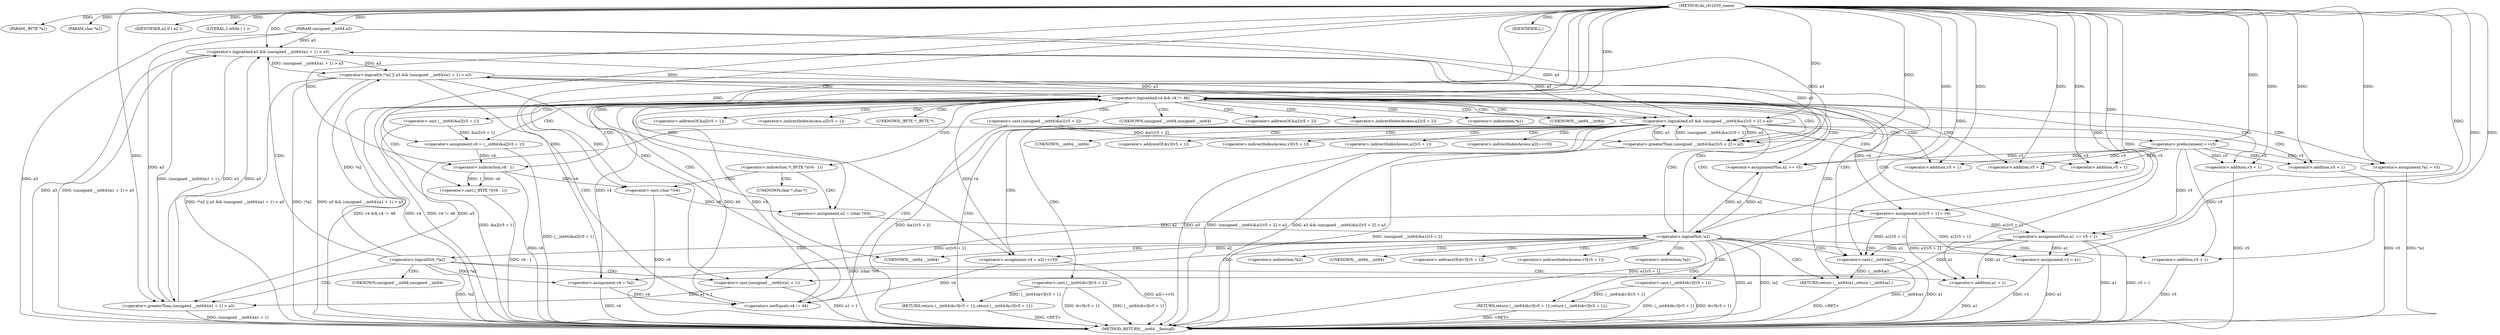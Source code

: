 digraph do_rfc1035_name {  
"1000105" [label = "(METHOD,do_rfc1035_name)" ]
"1000235" [label = "(METHOD_RETURN,__int64 __fastcall)" ]
"1000106" [label = "(PARAM,_BYTE *a1)" ]
"1000107" [label = "(PARAM,char *a2)" ]
"1000108" [label = "(PARAM,unsigned __int64 a3)" ]
"1000115" [label = "(IDENTIFIER,a2,if ( a2 ))" ]
"1000118" [label = "(LITERAL,1,while ( 1 ))" ]
"1000120" [label = "(<operator>.assignment,v3 = a1)" ]
"1000123" [label = "(<operator>.assignment,v4 = *a2)" ]
"1000128" [label = "(<operator>.logicalOr,!*a2 || a3 && (unsigned __int64)(a1 + 1) > a3)" ]
"1000129" [label = "(<operator>.logicalNot,!*a2)" ]
"1000132" [label = "(<operator>.logicalAnd,a3 && (unsigned __int64)(a1 + 1) > a3)" ]
"1000134" [label = "(<operator>.greaterThan,(unsigned __int64)(a1 + 1) > a3)" ]
"1000135" [label = "(<operator>.cast,(unsigned __int64)(a1 + 1))" ]
"1000137" [label = "(<operator>.addition,a1 + 1)" ]
"1000142" [label = "(IDENTIFIER,L,)" ]
"1000144" [label = "(<operator>.logicalAnd,v4 && v4 != 46)" ]
"1000146" [label = "(<operator>.notEquals,v4 != 46)" ]
"1000151" [label = "(<operator>.logicalAnd,a3 && (unsigned __int64)&a1[v5 + 2] > a3)" ]
"1000153" [label = "(<operator>.greaterThan,(unsigned __int64)&a1[v5 + 2] > a3)" ]
"1000154" [label = "(<operator>.cast,(unsigned __int64)&a1[v5 + 2])" ]
"1000159" [label = "(<operator>.addition,v5 + 2)" ]
"1000163" [label = "(RETURN,return (__int64)&v3[v5 + 1];,return (__int64)&v3[v5 + 1];)" ]
"1000164" [label = "(<operator>.cast,(__int64)&v3[v5 + 1])" ]
"1000169" [label = "(<operator>.addition,v5 + 1)" ]
"1000172" [label = "(<operator>.assignment,a1[v5 + 1] = v4)" ]
"1000175" [label = "(<operator>.addition,v5 + 1)" ]
"1000179" [label = "(<operator>.assignment,v4 = a2[++v5])" ]
"1000183" [label = "(<operator>.preIncrement,++v5)" ]
"1000185" [label = "(<operator>.assignment,*a1 = v5)" ]
"1000189" [label = "(<operator>.assignment,v6 = (__int64)&a2[v5 + 1])" ]
"1000191" [label = "(<operator>.cast,(__int64)&a2[v5 + 1])" ]
"1000196" [label = "(<operator>.addition,v5 + 1)" ]
"1000199" [label = "(<operator>.assignmentPlus,a2 += v5)" ]
"1000204" [label = "(<operator>.cast,(_BYTE *)(v6 - 1))" ]
"1000206" [label = "(<operator>.subtraction,v6 - 1)" ]
"1000209" [label = "(<operator>.assignment,a2 = (char *)v6)" ]
"1000211" [label = "(<operator>.cast,(char *)v6)" ]
"1000214" [label = "(<operator>.assignmentPlus,a1 += v5 + 1)" ]
"1000216" [label = "(<operator>.addition,v5 + 1)" ]
"1000220" [label = "(<operator>.logicalNot,!a2)" ]
"1000222" [label = "(RETURN,return (__int64)&v3[v5 + 1];,return (__int64)&v3[v5 + 1];)" ]
"1000223" [label = "(<operator>.cast,(__int64)&v3[v5 + 1])" ]
"1000228" [label = "(<operator>.addition,v5 + 1)" ]
"1000231" [label = "(RETURN,return (__int64)a1;,return (__int64)a1;)" ]
"1000232" [label = "(<operator>.cast,(__int64)a1)" ]
"1000125" [label = "(<operator>.indirection,*a2)" ]
"1000130" [label = "(<operator>.indirection,*a2)" ]
"1000136" [label = "(UNKNOWN,unsigned __int64,unsigned __int64)" ]
"1000155" [label = "(UNKNOWN,unsigned __int64,unsigned __int64)" ]
"1000156" [label = "(<operator>.addressOf,&a1[v5 + 2])" ]
"1000157" [label = "(<operator>.indirectIndexAccess,a1[v5 + 2])" ]
"1000165" [label = "(UNKNOWN,__int64,__int64)" ]
"1000166" [label = "(<operator>.addressOf,&v3[v5 + 1])" ]
"1000167" [label = "(<operator>.indirectIndexAccess,v3[v5 + 1])" ]
"1000173" [label = "(<operator>.indirectIndexAccess,a1[v5 + 1])" ]
"1000181" [label = "(<operator>.indirectIndexAccess,a2[++v5])" ]
"1000186" [label = "(<operator>.indirection,*a1)" ]
"1000192" [label = "(UNKNOWN,__int64,__int64)" ]
"1000193" [label = "(<operator>.addressOf,&a2[v5 + 1])" ]
"1000194" [label = "(<operator>.indirectIndexAccess,a2[v5 + 1])" ]
"1000203" [label = "(<operator>.indirection,*(_BYTE *)(v6 - 1))" ]
"1000205" [label = "(UNKNOWN,_BYTE *,_BYTE *)" ]
"1000212" [label = "(UNKNOWN,char *,char *)" ]
"1000224" [label = "(UNKNOWN,__int64,__int64)" ]
"1000225" [label = "(<operator>.addressOf,&v3[v5 + 1])" ]
"1000226" [label = "(<operator>.indirectIndexAccess,v3[v5 + 1])" ]
"1000233" [label = "(UNKNOWN,__int64,__int64)" ]
  "1000231" -> "1000235"  [ label = "DDG: <RET>"] 
  "1000163" -> "1000235"  [ label = "DDG: <RET>"] 
  "1000144" -> "1000235"  [ label = "DDG: v4 && v4 != 46"] 
  "1000123" -> "1000235"  [ label = "DDG: v4"] 
  "1000214" -> "1000235"  [ label = "DDG: a1"] 
  "1000137" -> "1000235"  [ label = "DDG: a1"] 
  "1000191" -> "1000235"  [ label = "DDG: &a2[v5 + 1]"] 
  "1000134" -> "1000235"  [ label = "DDG: (unsigned __int64)(a1 + 1)"] 
  "1000144" -> "1000235"  [ label = "DDG: v4"] 
  "1000179" -> "1000235"  [ label = "DDG: a2[++v5]"] 
  "1000164" -> "1000235"  [ label = "DDG: (__int64)&v3[v5 + 1]"] 
  "1000128" -> "1000235"  [ label = "DDG: !*a2 || a3 && (unsigned __int64)(a1 + 1) > a3"] 
  "1000189" -> "1000235"  [ label = "DDG: (__int64)&a2[v5 + 1]"] 
  "1000223" -> "1000235"  [ label = "DDG: (__int64)&v3[v5 + 1]"] 
  "1000164" -> "1000235"  [ label = "DDG: &v3[v5 + 1]"] 
  "1000120" -> "1000235"  [ label = "DDG: a1"] 
  "1000211" -> "1000235"  [ label = "DDG: v6"] 
  "1000216" -> "1000235"  [ label = "DDG: v5"] 
  "1000209" -> "1000235"  [ label = "DDG: (char *)v6"] 
  "1000228" -> "1000235"  [ label = "DDG: v5"] 
  "1000220" -> "1000235"  [ label = "DDG: a2"] 
  "1000151" -> "1000235"  [ label = "DDG: a3"] 
  "1000232" -> "1000235"  [ label = "DDG: a1"] 
  "1000120" -> "1000235"  [ label = "DDG: v3"] 
  "1000220" -> "1000235"  [ label = "DDG: !a2"] 
  "1000129" -> "1000235"  [ label = "DDG: *a2"] 
  "1000135" -> "1000235"  [ label = "DDG: a1 + 1"] 
  "1000132" -> "1000235"  [ label = "DDG: (unsigned __int64)(a1 + 1) > a3"] 
  "1000151" -> "1000235"  [ label = "DDG: (unsigned __int64)&a1[v5 + 2] > a3"] 
  "1000132" -> "1000235"  [ label = "DDG: a3"] 
  "1000232" -> "1000235"  [ label = "DDG: (__int64)a1"] 
  "1000206" -> "1000235"  [ label = "DDG: v6"] 
  "1000223" -> "1000235"  [ label = "DDG: &v3[v5 + 1]"] 
  "1000169" -> "1000235"  [ label = "DDG: v5"] 
  "1000154" -> "1000235"  [ label = "DDG: &a1[v5 + 2]"] 
  "1000204" -> "1000235"  [ label = "DDG: v6 - 1"] 
  "1000214" -> "1000235"  [ label = "DDG: v5 + 1"] 
  "1000172" -> "1000235"  [ label = "DDG: a1[v5 + 1]"] 
  "1000128" -> "1000235"  [ label = "DDG: !*a2"] 
  "1000153" -> "1000235"  [ label = "DDG: (unsigned __int64)&a1[v5 + 2]"] 
  "1000144" -> "1000235"  [ label = "DDG: v4 != 46"] 
  "1000108" -> "1000235"  [ label = "DDG: a3"] 
  "1000151" -> "1000235"  [ label = "DDG: a3 && (unsigned __int64)&a1[v5 + 2] > a3"] 
  "1000185" -> "1000235"  [ label = "DDG: *a1"] 
  "1000128" -> "1000235"  [ label = "DDG: a3 && (unsigned __int64)(a1 + 1) > a3"] 
  "1000222" -> "1000235"  [ label = "DDG: <RET>"] 
  "1000105" -> "1000106"  [ label = "DDG: "] 
  "1000105" -> "1000107"  [ label = "DDG: "] 
  "1000105" -> "1000108"  [ label = "DDG: "] 
  "1000105" -> "1000115"  [ label = "DDG: "] 
  "1000105" -> "1000118"  [ label = "DDG: "] 
  "1000214" -> "1000120"  [ label = "DDG: a1"] 
  "1000172" -> "1000120"  [ label = "DDG: a1[v5 + 1]"] 
  "1000105" -> "1000120"  [ label = "DDG: "] 
  "1000129" -> "1000123"  [ label = "DDG: *a2"] 
  "1000105" -> "1000123"  [ label = "DDG: "] 
  "1000129" -> "1000128"  [ label = "DDG: *a2"] 
  "1000132" -> "1000128"  [ label = "DDG: a3"] 
  "1000132" -> "1000128"  [ label = "DDG: (unsigned __int64)(a1 + 1) > a3"] 
  "1000151" -> "1000132"  [ label = "DDG: a3"] 
  "1000134" -> "1000132"  [ label = "DDG: a3"] 
  "1000108" -> "1000132"  [ label = "DDG: a3"] 
  "1000105" -> "1000132"  [ label = "DDG: "] 
  "1000134" -> "1000132"  [ label = "DDG: (unsigned __int64)(a1 + 1)"] 
  "1000135" -> "1000134"  [ label = "DDG: a1 + 1"] 
  "1000172" -> "1000135"  [ label = "DDG: a1[v5 + 1]"] 
  "1000105" -> "1000135"  [ label = "DDG: "] 
  "1000214" -> "1000135"  [ label = "DDG: a1"] 
  "1000172" -> "1000137"  [ label = "DDG: a1[v5 + 1]"] 
  "1000105" -> "1000137"  [ label = "DDG: "] 
  "1000214" -> "1000137"  [ label = "DDG: a1"] 
  "1000151" -> "1000134"  [ label = "DDG: a3"] 
  "1000132" -> "1000134"  [ label = "DDG: a3"] 
  "1000108" -> "1000134"  [ label = "DDG: a3"] 
  "1000105" -> "1000134"  [ label = "DDG: "] 
  "1000105" -> "1000142"  [ label = "DDG: "] 
  "1000123" -> "1000144"  [ label = "DDG: v4"] 
  "1000179" -> "1000144"  [ label = "DDG: v4"] 
  "1000146" -> "1000144"  [ label = "DDG: v4"] 
  "1000105" -> "1000144"  [ label = "DDG: "] 
  "1000146" -> "1000144"  [ label = "DDG: 46"] 
  "1000123" -> "1000146"  [ label = "DDG: v4"] 
  "1000179" -> "1000146"  [ label = "DDG: v4"] 
  "1000105" -> "1000146"  [ label = "DDG: "] 
  "1000132" -> "1000151"  [ label = "DDG: a3"] 
  "1000153" -> "1000151"  [ label = "DDG: a3"] 
  "1000108" -> "1000151"  [ label = "DDG: a3"] 
  "1000105" -> "1000151"  [ label = "DDG: "] 
  "1000153" -> "1000151"  [ label = "DDG: (unsigned __int64)&a1[v5 + 2]"] 
  "1000154" -> "1000153"  [ label = "DDG: &a1[v5 + 2]"] 
  "1000183" -> "1000159"  [ label = "DDG: v5"] 
  "1000105" -> "1000159"  [ label = "DDG: "] 
  "1000151" -> "1000153"  [ label = "DDG: a3"] 
  "1000132" -> "1000153"  [ label = "DDG: a3"] 
  "1000108" -> "1000153"  [ label = "DDG: a3"] 
  "1000105" -> "1000153"  [ label = "DDG: "] 
  "1000164" -> "1000163"  [ label = "DDG: (__int64)&v3[v5 + 1]"] 
  "1000183" -> "1000169"  [ label = "DDG: v5"] 
  "1000105" -> "1000169"  [ label = "DDG: "] 
  "1000144" -> "1000172"  [ label = "DDG: v4"] 
  "1000105" -> "1000172"  [ label = "DDG: "] 
  "1000183" -> "1000175"  [ label = "DDG: v5"] 
  "1000105" -> "1000175"  [ label = "DDG: "] 
  "1000220" -> "1000179"  [ label = "DDG: a2"] 
  "1000105" -> "1000179"  [ label = "DDG: "] 
  "1000105" -> "1000183"  [ label = "DDG: "] 
  "1000183" -> "1000185"  [ label = "DDG: v5"] 
  "1000105" -> "1000185"  [ label = "DDG: "] 
  "1000191" -> "1000189"  [ label = "DDG: &a2[v5 + 1]"] 
  "1000105" -> "1000189"  [ label = "DDG: "] 
  "1000105" -> "1000196"  [ label = "DDG: "] 
  "1000183" -> "1000196"  [ label = "DDG: v5"] 
  "1000105" -> "1000199"  [ label = "DDG: "] 
  "1000183" -> "1000199"  [ label = "DDG: v5"] 
  "1000220" -> "1000199"  [ label = "DDG: a2"] 
  "1000206" -> "1000204"  [ label = "DDG: v6"] 
  "1000206" -> "1000204"  [ label = "DDG: 1"] 
  "1000189" -> "1000206"  [ label = "DDG: v6"] 
  "1000105" -> "1000206"  [ label = "DDG: "] 
  "1000211" -> "1000209"  [ label = "DDG: v6"] 
  "1000105" -> "1000209"  [ label = "DDG: "] 
  "1000206" -> "1000211"  [ label = "DDG: v6"] 
  "1000105" -> "1000211"  [ label = "DDG: "] 
  "1000105" -> "1000214"  [ label = "DDG: "] 
  "1000183" -> "1000214"  [ label = "DDG: v5"] 
  "1000172" -> "1000214"  [ label = "DDG: a1[v5 + 1]"] 
  "1000105" -> "1000216"  [ label = "DDG: "] 
  "1000183" -> "1000216"  [ label = "DDG: v5"] 
  "1000199" -> "1000220"  [ label = "DDG: a2"] 
  "1000209" -> "1000220"  [ label = "DDG: a2"] 
  "1000105" -> "1000220"  [ label = "DDG: "] 
  "1000223" -> "1000222"  [ label = "DDG: (__int64)&v3[v5 + 1]"] 
  "1000105" -> "1000228"  [ label = "DDG: "] 
  "1000183" -> "1000228"  [ label = "DDG: v5"] 
  "1000232" -> "1000231"  [ label = "DDG: (__int64)a1"] 
  "1000214" -> "1000232"  [ label = "DDG: a1"] 
  "1000172" -> "1000232"  [ label = "DDG: a1[v5 + 1]"] 
  "1000105" -> "1000232"  [ label = "DDG: "] 
  "1000128" -> "1000233"  [ label = "CDG: "] 
  "1000128" -> "1000232"  [ label = "CDG: "] 
  "1000128" -> "1000231"  [ label = "CDG: "] 
  "1000128" -> "1000144"  [ label = "CDG: "] 
  "1000128" -> "1000146"  [ label = "CDG: "] 
  "1000129" -> "1000132"  [ label = "CDG: "] 
  "1000129" -> "1000137"  [ label = "CDG: "] 
  "1000129" -> "1000136"  [ label = "CDG: "] 
  "1000129" -> "1000135"  [ label = "CDG: "] 
  "1000129" -> "1000134"  [ label = "CDG: "] 
  "1000144" -> "1000192"  [ label = "CDG: "] 
  "1000144" -> "1000191"  [ label = "CDG: "] 
  "1000144" -> "1000189"  [ label = "CDG: "] 
  "1000144" -> "1000186"  [ label = "CDG: "] 
  "1000144" -> "1000185"  [ label = "CDG: "] 
  "1000144" -> "1000206"  [ label = "CDG: "] 
  "1000144" -> "1000205"  [ label = "CDG: "] 
  "1000144" -> "1000204"  [ label = "CDG: "] 
  "1000144" -> "1000203"  [ label = "CDG: "] 
  "1000144" -> "1000199"  [ label = "CDG: "] 
  "1000144" -> "1000196"  [ label = "CDG: "] 
  "1000144" -> "1000194"  [ label = "CDG: "] 
  "1000144" -> "1000193"  [ label = "CDG: "] 
  "1000144" -> "1000220"  [ label = "CDG: "] 
  "1000144" -> "1000216"  [ label = "CDG: "] 
  "1000144" -> "1000214"  [ label = "CDG: "] 
  "1000144" -> "1000151"  [ label = "CDG: "] 
  "1000144" -> "1000159"  [ label = "CDG: "] 
  "1000144" -> "1000157"  [ label = "CDG: "] 
  "1000144" -> "1000156"  [ label = "CDG: "] 
  "1000144" -> "1000155"  [ label = "CDG: "] 
  "1000144" -> "1000154"  [ label = "CDG: "] 
  "1000144" -> "1000153"  [ label = "CDG: "] 
  "1000151" -> "1000175"  [ label = "CDG: "] 
  "1000151" -> "1000173"  [ label = "CDG: "] 
  "1000151" -> "1000172"  [ label = "CDG: "] 
  "1000151" -> "1000169"  [ label = "CDG: "] 
  "1000151" -> "1000167"  [ label = "CDG: "] 
  "1000151" -> "1000166"  [ label = "CDG: "] 
  "1000151" -> "1000165"  [ label = "CDG: "] 
  "1000151" -> "1000164"  [ label = "CDG: "] 
  "1000151" -> "1000163"  [ label = "CDG: "] 
  "1000151" -> "1000183"  [ label = "CDG: "] 
  "1000151" -> "1000181"  [ label = "CDG: "] 
  "1000151" -> "1000179"  [ label = "CDG: "] 
  "1000151" -> "1000144"  [ label = "CDG: "] 
  "1000151" -> "1000146"  [ label = "CDG: "] 
  "1000203" -> "1000212"  [ label = "CDG: "] 
  "1000203" -> "1000211"  [ label = "CDG: "] 
  "1000203" -> "1000209"  [ label = "CDG: "] 
  "1000220" -> "1000224"  [ label = "CDG: "] 
  "1000220" -> "1000223"  [ label = "CDG: "] 
  "1000220" -> "1000222"  [ label = "CDG: "] 
  "1000220" -> "1000228"  [ label = "CDG: "] 
  "1000220" -> "1000226"  [ label = "CDG: "] 
  "1000220" -> "1000225"  [ label = "CDG: "] 
  "1000220" -> "1000233"  [ label = "CDG: "] 
  "1000220" -> "1000232"  [ label = "CDG: "] 
  "1000220" -> "1000231"  [ label = "CDG: "] 
  "1000220" -> "1000128"  [ label = "CDG: "] 
  "1000220" -> "1000125"  [ label = "CDG: "] 
  "1000220" -> "1000123"  [ label = "CDG: "] 
  "1000220" -> "1000120"  [ label = "CDG: "] 
  "1000220" -> "1000130"  [ label = "CDG: "] 
  "1000220" -> "1000129"  [ label = "CDG: "] 
}

